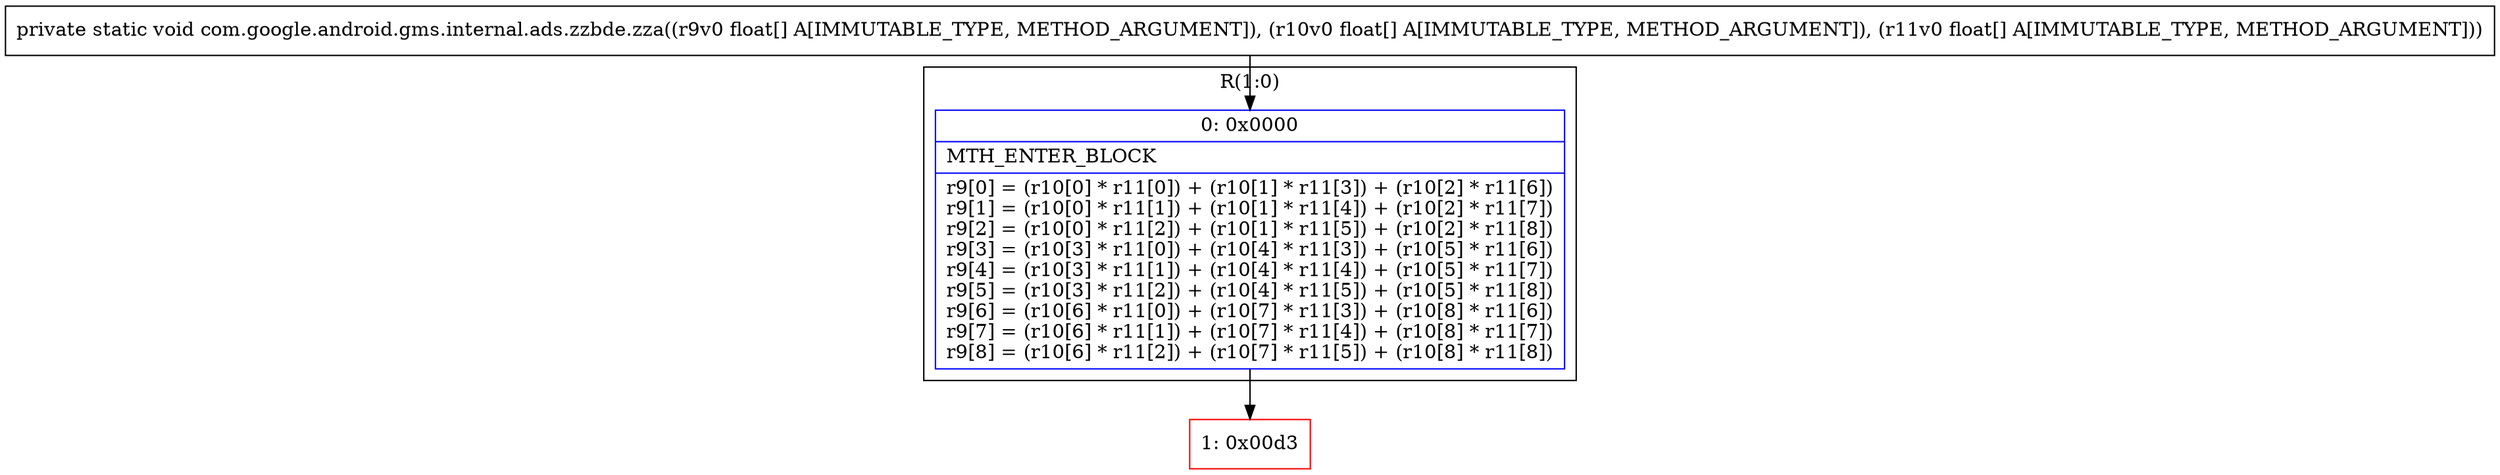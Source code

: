 digraph "CFG forcom.google.android.gms.internal.ads.zzbde.zza([F[F[F)V" {
subgraph cluster_Region_1745448274 {
label = "R(1:0)";
node [shape=record,color=blue];
Node_0 [shape=record,label="{0\:\ 0x0000|MTH_ENTER_BLOCK\l|r9[0] = (r10[0] * r11[0]) + (r10[1] * r11[3]) + (r10[2] * r11[6])\lr9[1] = (r10[0] * r11[1]) + (r10[1] * r11[4]) + (r10[2] * r11[7])\lr9[2] = (r10[0] * r11[2]) + (r10[1] * r11[5]) + (r10[2] * r11[8])\lr9[3] = (r10[3] * r11[0]) + (r10[4] * r11[3]) + (r10[5] * r11[6])\lr9[4] = (r10[3] * r11[1]) + (r10[4] * r11[4]) + (r10[5] * r11[7])\lr9[5] = (r10[3] * r11[2]) + (r10[4] * r11[5]) + (r10[5] * r11[8])\lr9[6] = (r10[6] * r11[0]) + (r10[7] * r11[3]) + (r10[8] * r11[6])\lr9[7] = (r10[6] * r11[1]) + (r10[7] * r11[4]) + (r10[8] * r11[7])\lr9[8] = (r10[6] * r11[2]) + (r10[7] * r11[5]) + (r10[8] * r11[8])\l}"];
}
Node_1 [shape=record,color=red,label="{1\:\ 0x00d3}"];
MethodNode[shape=record,label="{private static void com.google.android.gms.internal.ads.zzbde.zza((r9v0 float[] A[IMMUTABLE_TYPE, METHOD_ARGUMENT]), (r10v0 float[] A[IMMUTABLE_TYPE, METHOD_ARGUMENT]), (r11v0 float[] A[IMMUTABLE_TYPE, METHOD_ARGUMENT])) }"];
MethodNode -> Node_0;
Node_0 -> Node_1;
}

